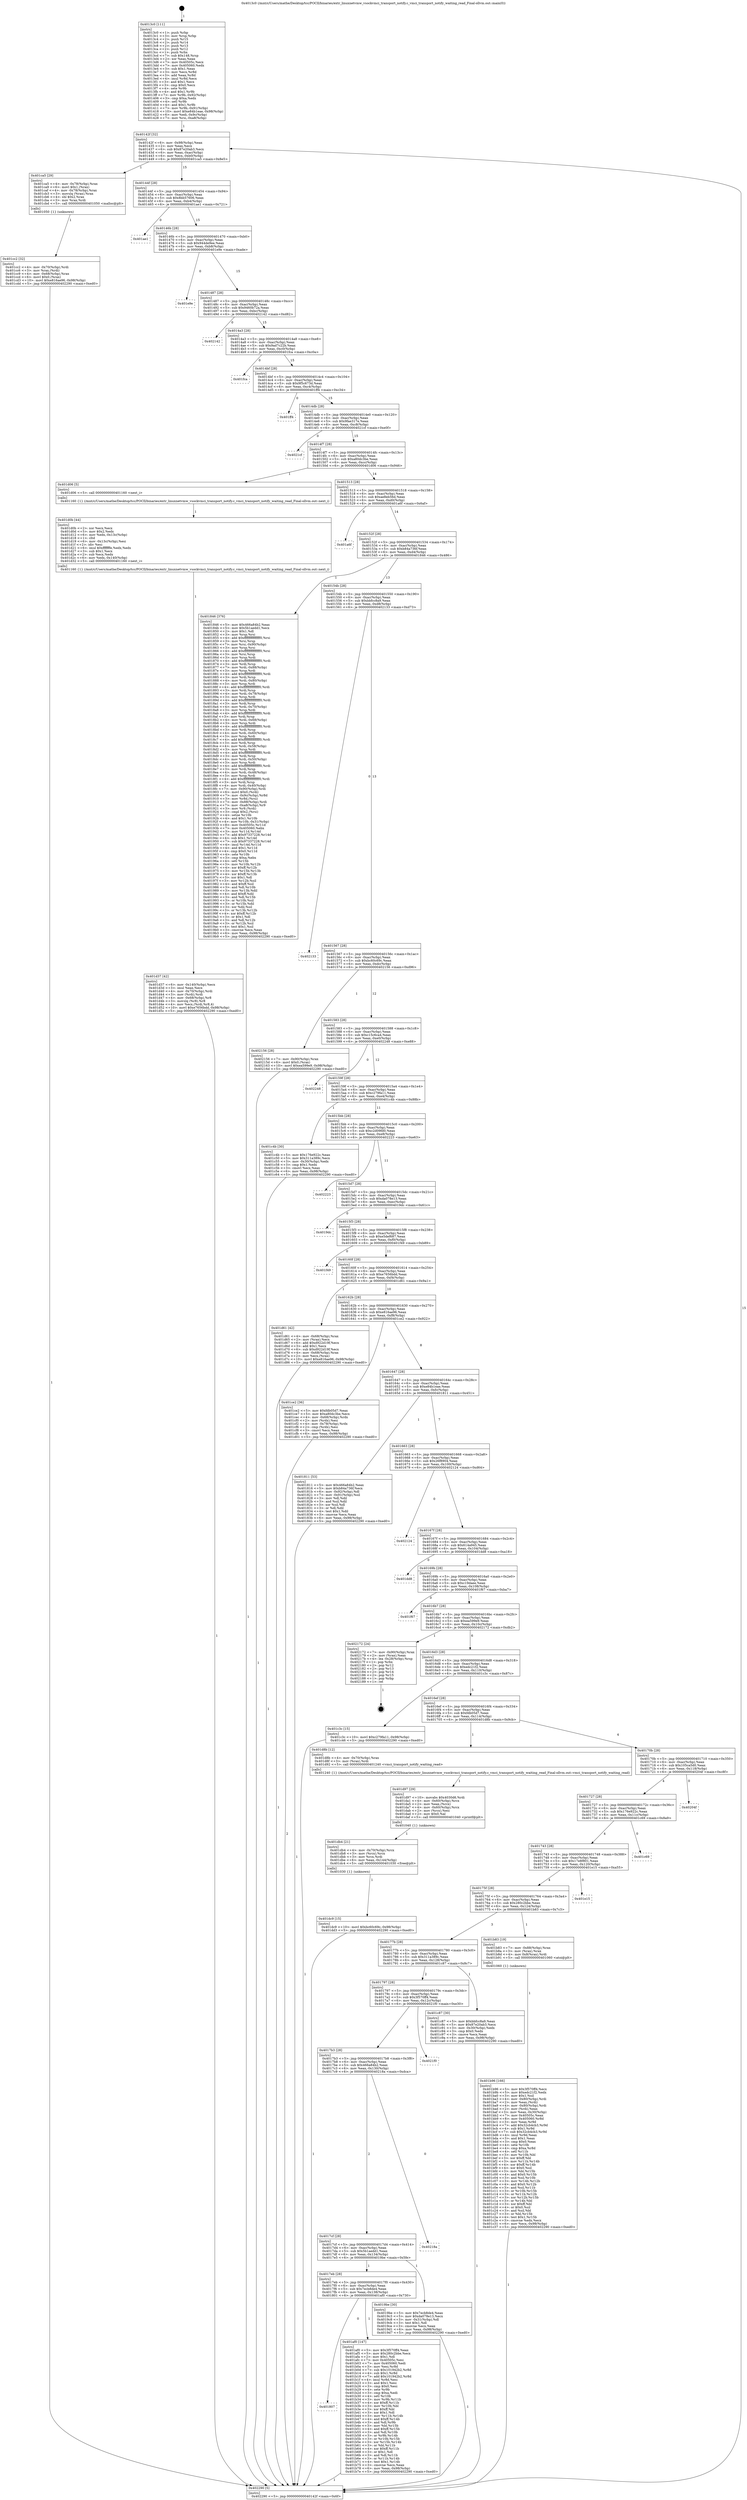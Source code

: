 digraph "0x4013c0" {
  label = "0x4013c0 (/mnt/c/Users/mathe/Desktop/tcc/POCII/binaries/extr_linuxnetvmw_vsockvmci_transport_notify.c_vmci_transport_notify_waiting_read_Final-ollvm.out::main(0))"
  labelloc = "t"
  node[shape=record]

  Entry [label="",width=0.3,height=0.3,shape=circle,fillcolor=black,style=filled]
  "0x40142f" [label="{
     0x40142f [32]\l
     | [instrs]\l
     &nbsp;&nbsp;0x40142f \<+6\>: mov -0x98(%rbp),%eax\l
     &nbsp;&nbsp;0x401435 \<+2\>: mov %eax,%ecx\l
     &nbsp;&nbsp;0x401437 \<+6\>: sub $0x87e20ab3,%ecx\l
     &nbsp;&nbsp;0x40143d \<+6\>: mov %eax,-0xac(%rbp)\l
     &nbsp;&nbsp;0x401443 \<+6\>: mov %ecx,-0xb0(%rbp)\l
     &nbsp;&nbsp;0x401449 \<+6\>: je 0000000000401ca5 \<main+0x8e5\>\l
  }"]
  "0x401ca5" [label="{
     0x401ca5 [29]\l
     | [instrs]\l
     &nbsp;&nbsp;0x401ca5 \<+4\>: mov -0x78(%rbp),%rax\l
     &nbsp;&nbsp;0x401ca9 \<+6\>: movl $0x1,(%rax)\l
     &nbsp;&nbsp;0x401caf \<+4\>: mov -0x78(%rbp),%rax\l
     &nbsp;&nbsp;0x401cb3 \<+3\>: movslq (%rax),%rax\l
     &nbsp;&nbsp;0x401cb6 \<+4\>: shl $0x2,%rax\l
     &nbsp;&nbsp;0x401cba \<+3\>: mov %rax,%rdi\l
     &nbsp;&nbsp;0x401cbd \<+5\>: call 0000000000401050 \<malloc@plt\>\l
     | [calls]\l
     &nbsp;&nbsp;0x401050 \{1\} (unknown)\l
  }"]
  "0x40144f" [label="{
     0x40144f [28]\l
     | [instrs]\l
     &nbsp;&nbsp;0x40144f \<+5\>: jmp 0000000000401454 \<main+0x94\>\l
     &nbsp;&nbsp;0x401454 \<+6\>: mov -0xac(%rbp),%eax\l
     &nbsp;&nbsp;0x40145a \<+5\>: sub $0x8bb57606,%eax\l
     &nbsp;&nbsp;0x40145f \<+6\>: mov %eax,-0xb4(%rbp)\l
     &nbsp;&nbsp;0x401465 \<+6\>: je 0000000000401ae1 \<main+0x721\>\l
  }"]
  Exit [label="",width=0.3,height=0.3,shape=circle,fillcolor=black,style=filled,peripheries=2]
  "0x401ae1" [label="{
     0x401ae1\l
  }", style=dashed]
  "0x40146b" [label="{
     0x40146b [28]\l
     | [instrs]\l
     &nbsp;&nbsp;0x40146b \<+5\>: jmp 0000000000401470 \<main+0xb0\>\l
     &nbsp;&nbsp;0x401470 \<+6\>: mov -0xac(%rbp),%eax\l
     &nbsp;&nbsp;0x401476 \<+5\>: sub $0x944de9ee,%eax\l
     &nbsp;&nbsp;0x40147b \<+6\>: mov %eax,-0xb8(%rbp)\l
     &nbsp;&nbsp;0x401481 \<+6\>: je 0000000000401e9e \<main+0xade\>\l
  }"]
  "0x401dc9" [label="{
     0x401dc9 [15]\l
     | [instrs]\l
     &nbsp;&nbsp;0x401dc9 \<+10\>: movl $0xbc60c69c,-0x98(%rbp)\l
     &nbsp;&nbsp;0x401dd3 \<+5\>: jmp 0000000000402290 \<main+0xed0\>\l
  }"]
  "0x401e9e" [label="{
     0x401e9e\l
  }", style=dashed]
  "0x401487" [label="{
     0x401487 [28]\l
     | [instrs]\l
     &nbsp;&nbsp;0x401487 \<+5\>: jmp 000000000040148c \<main+0xcc\>\l
     &nbsp;&nbsp;0x40148c \<+6\>: mov -0xac(%rbp),%eax\l
     &nbsp;&nbsp;0x401492 \<+5\>: sub $0x9460b72a,%eax\l
     &nbsp;&nbsp;0x401497 \<+6\>: mov %eax,-0xbc(%rbp)\l
     &nbsp;&nbsp;0x40149d \<+6\>: je 0000000000402142 \<main+0xd82\>\l
  }"]
  "0x401db4" [label="{
     0x401db4 [21]\l
     | [instrs]\l
     &nbsp;&nbsp;0x401db4 \<+4\>: mov -0x70(%rbp),%rcx\l
     &nbsp;&nbsp;0x401db8 \<+3\>: mov (%rcx),%rcx\l
     &nbsp;&nbsp;0x401dbb \<+3\>: mov %rcx,%rdi\l
     &nbsp;&nbsp;0x401dbe \<+6\>: mov %eax,-0x144(%rbp)\l
     &nbsp;&nbsp;0x401dc4 \<+5\>: call 0000000000401030 \<free@plt\>\l
     | [calls]\l
     &nbsp;&nbsp;0x401030 \{1\} (unknown)\l
  }"]
  "0x402142" [label="{
     0x402142\l
  }", style=dashed]
  "0x4014a3" [label="{
     0x4014a3 [28]\l
     | [instrs]\l
     &nbsp;&nbsp;0x4014a3 \<+5\>: jmp 00000000004014a8 \<main+0xe8\>\l
     &nbsp;&nbsp;0x4014a8 \<+6\>: mov -0xac(%rbp),%eax\l
     &nbsp;&nbsp;0x4014ae \<+5\>: sub $0x9ad7c22b,%eax\l
     &nbsp;&nbsp;0x4014b3 \<+6\>: mov %eax,-0xc0(%rbp)\l
     &nbsp;&nbsp;0x4014b9 \<+6\>: je 0000000000401fca \<main+0xc0a\>\l
  }"]
  "0x401d97" [label="{
     0x401d97 [29]\l
     | [instrs]\l
     &nbsp;&nbsp;0x401d97 \<+10\>: movabs $0x4030d6,%rdi\l
     &nbsp;&nbsp;0x401da1 \<+4\>: mov -0x60(%rbp),%rcx\l
     &nbsp;&nbsp;0x401da5 \<+2\>: mov %eax,(%rcx)\l
     &nbsp;&nbsp;0x401da7 \<+4\>: mov -0x60(%rbp),%rcx\l
     &nbsp;&nbsp;0x401dab \<+2\>: mov (%rcx),%esi\l
     &nbsp;&nbsp;0x401dad \<+2\>: mov $0x0,%al\l
     &nbsp;&nbsp;0x401daf \<+5\>: call 0000000000401040 \<printf@plt\>\l
     | [calls]\l
     &nbsp;&nbsp;0x401040 \{1\} (unknown)\l
  }"]
  "0x401fca" [label="{
     0x401fca\l
  }", style=dashed]
  "0x4014bf" [label="{
     0x4014bf [28]\l
     | [instrs]\l
     &nbsp;&nbsp;0x4014bf \<+5\>: jmp 00000000004014c4 \<main+0x104\>\l
     &nbsp;&nbsp;0x4014c4 \<+6\>: mov -0xac(%rbp),%eax\l
     &nbsp;&nbsp;0x4014ca \<+5\>: sub $0x9f5c673d,%eax\l
     &nbsp;&nbsp;0x4014cf \<+6\>: mov %eax,-0xc4(%rbp)\l
     &nbsp;&nbsp;0x4014d5 \<+6\>: je 0000000000401ff4 \<main+0xc34\>\l
  }"]
  "0x401d37" [label="{
     0x401d37 [42]\l
     | [instrs]\l
     &nbsp;&nbsp;0x401d37 \<+6\>: mov -0x140(%rbp),%ecx\l
     &nbsp;&nbsp;0x401d3d \<+3\>: imul %eax,%ecx\l
     &nbsp;&nbsp;0x401d40 \<+4\>: mov -0x70(%rbp),%rdi\l
     &nbsp;&nbsp;0x401d44 \<+3\>: mov (%rdi),%rdi\l
     &nbsp;&nbsp;0x401d47 \<+4\>: mov -0x68(%rbp),%r8\l
     &nbsp;&nbsp;0x401d4b \<+3\>: movslq (%r8),%r8\l
     &nbsp;&nbsp;0x401d4e \<+4\>: mov %ecx,(%rdi,%r8,4)\l
     &nbsp;&nbsp;0x401d52 \<+10\>: movl $0xe7656bdd,-0x98(%rbp)\l
     &nbsp;&nbsp;0x401d5c \<+5\>: jmp 0000000000402290 \<main+0xed0\>\l
  }"]
  "0x401ff4" [label="{
     0x401ff4\l
  }", style=dashed]
  "0x4014db" [label="{
     0x4014db [28]\l
     | [instrs]\l
     &nbsp;&nbsp;0x4014db \<+5\>: jmp 00000000004014e0 \<main+0x120\>\l
     &nbsp;&nbsp;0x4014e0 \<+6\>: mov -0xac(%rbp),%eax\l
     &nbsp;&nbsp;0x4014e6 \<+5\>: sub $0x9fae317e,%eax\l
     &nbsp;&nbsp;0x4014eb \<+6\>: mov %eax,-0xc8(%rbp)\l
     &nbsp;&nbsp;0x4014f1 \<+6\>: je 00000000004021cf \<main+0xe0f\>\l
  }"]
  "0x401d0b" [label="{
     0x401d0b [44]\l
     | [instrs]\l
     &nbsp;&nbsp;0x401d0b \<+2\>: xor %ecx,%ecx\l
     &nbsp;&nbsp;0x401d0d \<+5\>: mov $0x2,%edx\l
     &nbsp;&nbsp;0x401d12 \<+6\>: mov %edx,-0x13c(%rbp)\l
     &nbsp;&nbsp;0x401d18 \<+1\>: cltd\l
     &nbsp;&nbsp;0x401d19 \<+6\>: mov -0x13c(%rbp),%esi\l
     &nbsp;&nbsp;0x401d1f \<+2\>: idiv %esi\l
     &nbsp;&nbsp;0x401d21 \<+6\>: imul $0xfffffffe,%edx,%edx\l
     &nbsp;&nbsp;0x401d27 \<+3\>: sub $0x1,%ecx\l
     &nbsp;&nbsp;0x401d2a \<+2\>: sub %ecx,%edx\l
     &nbsp;&nbsp;0x401d2c \<+6\>: mov %edx,-0x140(%rbp)\l
     &nbsp;&nbsp;0x401d32 \<+5\>: call 0000000000401160 \<next_i\>\l
     | [calls]\l
     &nbsp;&nbsp;0x401160 \{1\} (/mnt/c/Users/mathe/Desktop/tcc/POCII/binaries/extr_linuxnetvmw_vsockvmci_transport_notify.c_vmci_transport_notify_waiting_read_Final-ollvm.out::next_i)\l
  }"]
  "0x4021cf" [label="{
     0x4021cf\l
  }", style=dashed]
  "0x4014f7" [label="{
     0x4014f7 [28]\l
     | [instrs]\l
     &nbsp;&nbsp;0x4014f7 \<+5\>: jmp 00000000004014fc \<main+0x13c\>\l
     &nbsp;&nbsp;0x4014fc \<+6\>: mov -0xac(%rbp),%eax\l
     &nbsp;&nbsp;0x401502 \<+5\>: sub $0xa80dc3be,%eax\l
     &nbsp;&nbsp;0x401507 \<+6\>: mov %eax,-0xcc(%rbp)\l
     &nbsp;&nbsp;0x40150d \<+6\>: je 0000000000401d06 \<main+0x946\>\l
  }"]
  "0x401cc2" [label="{
     0x401cc2 [32]\l
     | [instrs]\l
     &nbsp;&nbsp;0x401cc2 \<+4\>: mov -0x70(%rbp),%rdi\l
     &nbsp;&nbsp;0x401cc6 \<+3\>: mov %rax,(%rdi)\l
     &nbsp;&nbsp;0x401cc9 \<+4\>: mov -0x68(%rbp),%rax\l
     &nbsp;&nbsp;0x401ccd \<+6\>: movl $0x0,(%rax)\l
     &nbsp;&nbsp;0x401cd3 \<+10\>: movl $0xe816ae96,-0x98(%rbp)\l
     &nbsp;&nbsp;0x401cdd \<+5\>: jmp 0000000000402290 \<main+0xed0\>\l
  }"]
  "0x401d06" [label="{
     0x401d06 [5]\l
     | [instrs]\l
     &nbsp;&nbsp;0x401d06 \<+5\>: call 0000000000401160 \<next_i\>\l
     | [calls]\l
     &nbsp;&nbsp;0x401160 \{1\} (/mnt/c/Users/mathe/Desktop/tcc/POCII/binaries/extr_linuxnetvmw_vsockvmci_transport_notify.c_vmci_transport_notify_waiting_read_Final-ollvm.out::next_i)\l
  }"]
  "0x401513" [label="{
     0x401513 [28]\l
     | [instrs]\l
     &nbsp;&nbsp;0x401513 \<+5\>: jmp 0000000000401518 \<main+0x158\>\l
     &nbsp;&nbsp;0x401518 \<+6\>: mov -0xac(%rbp),%eax\l
     &nbsp;&nbsp;0x40151e \<+5\>: sub $0xae8eb56d,%eax\l
     &nbsp;&nbsp;0x401523 \<+6\>: mov %eax,-0xd0(%rbp)\l
     &nbsp;&nbsp;0x401529 \<+6\>: je 0000000000401a6f \<main+0x6af\>\l
  }"]
  "0x401b96" [label="{
     0x401b96 [166]\l
     | [instrs]\l
     &nbsp;&nbsp;0x401b96 \<+5\>: mov $0x3f570ff4,%ecx\l
     &nbsp;&nbsp;0x401b9b \<+5\>: mov $0xedc21f2,%edx\l
     &nbsp;&nbsp;0x401ba0 \<+3\>: mov $0x1,%sil\l
     &nbsp;&nbsp;0x401ba3 \<+4\>: mov -0x80(%rbp),%rdi\l
     &nbsp;&nbsp;0x401ba7 \<+2\>: mov %eax,(%rdi)\l
     &nbsp;&nbsp;0x401ba9 \<+4\>: mov -0x80(%rbp),%rdi\l
     &nbsp;&nbsp;0x401bad \<+2\>: mov (%rdi),%eax\l
     &nbsp;&nbsp;0x401baf \<+3\>: mov %eax,-0x30(%rbp)\l
     &nbsp;&nbsp;0x401bb2 \<+7\>: mov 0x40505c,%eax\l
     &nbsp;&nbsp;0x401bb9 \<+8\>: mov 0x405060,%r8d\l
     &nbsp;&nbsp;0x401bc1 \<+3\>: mov %eax,%r9d\l
     &nbsp;&nbsp;0x401bc4 \<+7\>: add $0x32cb4cb3,%r9d\l
     &nbsp;&nbsp;0x401bcb \<+4\>: sub $0x1,%r9d\l
     &nbsp;&nbsp;0x401bcf \<+7\>: sub $0x32cb4cb3,%r9d\l
     &nbsp;&nbsp;0x401bd6 \<+4\>: imul %r9d,%eax\l
     &nbsp;&nbsp;0x401bda \<+3\>: and $0x1,%eax\l
     &nbsp;&nbsp;0x401bdd \<+3\>: cmp $0x0,%eax\l
     &nbsp;&nbsp;0x401be0 \<+4\>: sete %r10b\l
     &nbsp;&nbsp;0x401be4 \<+4\>: cmp $0xa,%r8d\l
     &nbsp;&nbsp;0x401be8 \<+4\>: setl %r11b\l
     &nbsp;&nbsp;0x401bec \<+3\>: mov %r10b,%bl\l
     &nbsp;&nbsp;0x401bef \<+3\>: xor $0xff,%bl\l
     &nbsp;&nbsp;0x401bf2 \<+3\>: mov %r11b,%r14b\l
     &nbsp;&nbsp;0x401bf5 \<+4\>: xor $0xff,%r14b\l
     &nbsp;&nbsp;0x401bf9 \<+4\>: xor $0x0,%sil\l
     &nbsp;&nbsp;0x401bfd \<+3\>: mov %bl,%r15b\l
     &nbsp;&nbsp;0x401c00 \<+4\>: and $0x0,%r15b\l
     &nbsp;&nbsp;0x401c04 \<+3\>: and %sil,%r10b\l
     &nbsp;&nbsp;0x401c07 \<+3\>: mov %r14b,%r12b\l
     &nbsp;&nbsp;0x401c0a \<+4\>: and $0x0,%r12b\l
     &nbsp;&nbsp;0x401c0e \<+3\>: and %sil,%r11b\l
     &nbsp;&nbsp;0x401c11 \<+3\>: or %r10b,%r15b\l
     &nbsp;&nbsp;0x401c14 \<+3\>: or %r11b,%r12b\l
     &nbsp;&nbsp;0x401c17 \<+3\>: xor %r12b,%r15b\l
     &nbsp;&nbsp;0x401c1a \<+3\>: or %r14b,%bl\l
     &nbsp;&nbsp;0x401c1d \<+3\>: xor $0xff,%bl\l
     &nbsp;&nbsp;0x401c20 \<+4\>: or $0x0,%sil\l
     &nbsp;&nbsp;0x401c24 \<+3\>: and %sil,%bl\l
     &nbsp;&nbsp;0x401c27 \<+3\>: or %bl,%r15b\l
     &nbsp;&nbsp;0x401c2a \<+4\>: test $0x1,%r15b\l
     &nbsp;&nbsp;0x401c2e \<+3\>: cmovne %edx,%ecx\l
     &nbsp;&nbsp;0x401c31 \<+6\>: mov %ecx,-0x98(%rbp)\l
     &nbsp;&nbsp;0x401c37 \<+5\>: jmp 0000000000402290 \<main+0xed0\>\l
  }"]
  "0x401a6f" [label="{
     0x401a6f\l
  }", style=dashed]
  "0x40152f" [label="{
     0x40152f [28]\l
     | [instrs]\l
     &nbsp;&nbsp;0x40152f \<+5\>: jmp 0000000000401534 \<main+0x174\>\l
     &nbsp;&nbsp;0x401534 \<+6\>: mov -0xac(%rbp),%eax\l
     &nbsp;&nbsp;0x40153a \<+5\>: sub $0xb84a736f,%eax\l
     &nbsp;&nbsp;0x40153f \<+6\>: mov %eax,-0xd4(%rbp)\l
     &nbsp;&nbsp;0x401545 \<+6\>: je 0000000000401846 \<main+0x486\>\l
  }"]
  "0x401807" [label="{
     0x401807\l
  }", style=dashed]
  "0x401846" [label="{
     0x401846 [376]\l
     | [instrs]\l
     &nbsp;&nbsp;0x401846 \<+5\>: mov $0x466a84b2,%eax\l
     &nbsp;&nbsp;0x40184b \<+5\>: mov $0x5b1aedd1,%ecx\l
     &nbsp;&nbsp;0x401850 \<+2\>: mov $0x1,%dl\l
     &nbsp;&nbsp;0x401852 \<+3\>: mov %rsp,%rsi\l
     &nbsp;&nbsp;0x401855 \<+4\>: add $0xfffffffffffffff0,%rsi\l
     &nbsp;&nbsp;0x401859 \<+3\>: mov %rsi,%rsp\l
     &nbsp;&nbsp;0x40185c \<+7\>: mov %rsi,-0x90(%rbp)\l
     &nbsp;&nbsp;0x401863 \<+3\>: mov %rsp,%rsi\l
     &nbsp;&nbsp;0x401866 \<+4\>: add $0xfffffffffffffff0,%rsi\l
     &nbsp;&nbsp;0x40186a \<+3\>: mov %rsi,%rsp\l
     &nbsp;&nbsp;0x40186d \<+3\>: mov %rsp,%rdi\l
     &nbsp;&nbsp;0x401870 \<+4\>: add $0xfffffffffffffff0,%rdi\l
     &nbsp;&nbsp;0x401874 \<+3\>: mov %rdi,%rsp\l
     &nbsp;&nbsp;0x401877 \<+7\>: mov %rdi,-0x88(%rbp)\l
     &nbsp;&nbsp;0x40187e \<+3\>: mov %rsp,%rdi\l
     &nbsp;&nbsp;0x401881 \<+4\>: add $0xfffffffffffffff0,%rdi\l
     &nbsp;&nbsp;0x401885 \<+3\>: mov %rdi,%rsp\l
     &nbsp;&nbsp;0x401888 \<+4\>: mov %rdi,-0x80(%rbp)\l
     &nbsp;&nbsp;0x40188c \<+3\>: mov %rsp,%rdi\l
     &nbsp;&nbsp;0x40188f \<+4\>: add $0xfffffffffffffff0,%rdi\l
     &nbsp;&nbsp;0x401893 \<+3\>: mov %rdi,%rsp\l
     &nbsp;&nbsp;0x401896 \<+4\>: mov %rdi,-0x78(%rbp)\l
     &nbsp;&nbsp;0x40189a \<+3\>: mov %rsp,%rdi\l
     &nbsp;&nbsp;0x40189d \<+4\>: add $0xfffffffffffffff0,%rdi\l
     &nbsp;&nbsp;0x4018a1 \<+3\>: mov %rdi,%rsp\l
     &nbsp;&nbsp;0x4018a4 \<+4\>: mov %rdi,-0x70(%rbp)\l
     &nbsp;&nbsp;0x4018a8 \<+3\>: mov %rsp,%rdi\l
     &nbsp;&nbsp;0x4018ab \<+4\>: add $0xfffffffffffffff0,%rdi\l
     &nbsp;&nbsp;0x4018af \<+3\>: mov %rdi,%rsp\l
     &nbsp;&nbsp;0x4018b2 \<+4\>: mov %rdi,-0x68(%rbp)\l
     &nbsp;&nbsp;0x4018b6 \<+3\>: mov %rsp,%rdi\l
     &nbsp;&nbsp;0x4018b9 \<+4\>: add $0xfffffffffffffff0,%rdi\l
     &nbsp;&nbsp;0x4018bd \<+3\>: mov %rdi,%rsp\l
     &nbsp;&nbsp;0x4018c0 \<+4\>: mov %rdi,-0x60(%rbp)\l
     &nbsp;&nbsp;0x4018c4 \<+3\>: mov %rsp,%rdi\l
     &nbsp;&nbsp;0x4018c7 \<+4\>: add $0xfffffffffffffff0,%rdi\l
     &nbsp;&nbsp;0x4018cb \<+3\>: mov %rdi,%rsp\l
     &nbsp;&nbsp;0x4018ce \<+4\>: mov %rdi,-0x58(%rbp)\l
     &nbsp;&nbsp;0x4018d2 \<+3\>: mov %rsp,%rdi\l
     &nbsp;&nbsp;0x4018d5 \<+4\>: add $0xfffffffffffffff0,%rdi\l
     &nbsp;&nbsp;0x4018d9 \<+3\>: mov %rdi,%rsp\l
     &nbsp;&nbsp;0x4018dc \<+4\>: mov %rdi,-0x50(%rbp)\l
     &nbsp;&nbsp;0x4018e0 \<+3\>: mov %rsp,%rdi\l
     &nbsp;&nbsp;0x4018e3 \<+4\>: add $0xfffffffffffffff0,%rdi\l
     &nbsp;&nbsp;0x4018e7 \<+3\>: mov %rdi,%rsp\l
     &nbsp;&nbsp;0x4018ea \<+4\>: mov %rdi,-0x48(%rbp)\l
     &nbsp;&nbsp;0x4018ee \<+3\>: mov %rsp,%rdi\l
     &nbsp;&nbsp;0x4018f1 \<+4\>: add $0xfffffffffffffff0,%rdi\l
     &nbsp;&nbsp;0x4018f5 \<+3\>: mov %rdi,%rsp\l
     &nbsp;&nbsp;0x4018f8 \<+4\>: mov %rdi,-0x40(%rbp)\l
     &nbsp;&nbsp;0x4018fc \<+7\>: mov -0x90(%rbp),%rdi\l
     &nbsp;&nbsp;0x401903 \<+6\>: movl $0x0,(%rdi)\l
     &nbsp;&nbsp;0x401909 \<+7\>: mov -0x9c(%rbp),%r8d\l
     &nbsp;&nbsp;0x401910 \<+3\>: mov %r8d,(%rsi)\l
     &nbsp;&nbsp;0x401913 \<+7\>: mov -0x88(%rbp),%rdi\l
     &nbsp;&nbsp;0x40191a \<+7\>: mov -0xa8(%rbp),%r9\l
     &nbsp;&nbsp;0x401921 \<+3\>: mov %r9,(%rdi)\l
     &nbsp;&nbsp;0x401924 \<+3\>: cmpl $0x2,(%rsi)\l
     &nbsp;&nbsp;0x401927 \<+4\>: setne %r10b\l
     &nbsp;&nbsp;0x40192b \<+4\>: and $0x1,%r10b\l
     &nbsp;&nbsp;0x40192f \<+4\>: mov %r10b,-0x31(%rbp)\l
     &nbsp;&nbsp;0x401933 \<+8\>: mov 0x40505c,%r11d\l
     &nbsp;&nbsp;0x40193b \<+7\>: mov 0x405060,%ebx\l
     &nbsp;&nbsp;0x401942 \<+3\>: mov %r11d,%r14d\l
     &nbsp;&nbsp;0x401945 \<+7\>: add $0x97337228,%r14d\l
     &nbsp;&nbsp;0x40194c \<+4\>: sub $0x1,%r14d\l
     &nbsp;&nbsp;0x401950 \<+7\>: sub $0x97337228,%r14d\l
     &nbsp;&nbsp;0x401957 \<+4\>: imul %r14d,%r11d\l
     &nbsp;&nbsp;0x40195b \<+4\>: and $0x1,%r11d\l
     &nbsp;&nbsp;0x40195f \<+4\>: cmp $0x0,%r11d\l
     &nbsp;&nbsp;0x401963 \<+4\>: sete %r10b\l
     &nbsp;&nbsp;0x401967 \<+3\>: cmp $0xa,%ebx\l
     &nbsp;&nbsp;0x40196a \<+4\>: setl %r15b\l
     &nbsp;&nbsp;0x40196e \<+3\>: mov %r10b,%r12b\l
     &nbsp;&nbsp;0x401971 \<+4\>: xor $0xff,%r12b\l
     &nbsp;&nbsp;0x401975 \<+3\>: mov %r15b,%r13b\l
     &nbsp;&nbsp;0x401978 \<+4\>: xor $0xff,%r13b\l
     &nbsp;&nbsp;0x40197c \<+3\>: xor $0x1,%dl\l
     &nbsp;&nbsp;0x40197f \<+3\>: mov %r12b,%sil\l
     &nbsp;&nbsp;0x401982 \<+4\>: and $0xff,%sil\l
     &nbsp;&nbsp;0x401986 \<+3\>: and %dl,%r10b\l
     &nbsp;&nbsp;0x401989 \<+3\>: mov %r13b,%dil\l
     &nbsp;&nbsp;0x40198c \<+4\>: and $0xff,%dil\l
     &nbsp;&nbsp;0x401990 \<+3\>: and %dl,%r15b\l
     &nbsp;&nbsp;0x401993 \<+3\>: or %r10b,%sil\l
     &nbsp;&nbsp;0x401996 \<+3\>: or %r15b,%dil\l
     &nbsp;&nbsp;0x401999 \<+3\>: xor %dil,%sil\l
     &nbsp;&nbsp;0x40199c \<+3\>: or %r13b,%r12b\l
     &nbsp;&nbsp;0x40199f \<+4\>: xor $0xff,%r12b\l
     &nbsp;&nbsp;0x4019a3 \<+3\>: or $0x1,%dl\l
     &nbsp;&nbsp;0x4019a6 \<+3\>: and %dl,%r12b\l
     &nbsp;&nbsp;0x4019a9 \<+3\>: or %r12b,%sil\l
     &nbsp;&nbsp;0x4019ac \<+4\>: test $0x1,%sil\l
     &nbsp;&nbsp;0x4019b0 \<+3\>: cmovne %ecx,%eax\l
     &nbsp;&nbsp;0x4019b3 \<+6\>: mov %eax,-0x98(%rbp)\l
     &nbsp;&nbsp;0x4019b9 \<+5\>: jmp 0000000000402290 \<main+0xed0\>\l
  }"]
  "0x40154b" [label="{
     0x40154b [28]\l
     | [instrs]\l
     &nbsp;&nbsp;0x40154b \<+5\>: jmp 0000000000401550 \<main+0x190\>\l
     &nbsp;&nbsp;0x401550 \<+6\>: mov -0xac(%rbp),%eax\l
     &nbsp;&nbsp;0x401556 \<+5\>: sub $0xbbfcc8a9,%eax\l
     &nbsp;&nbsp;0x40155b \<+6\>: mov %eax,-0xd8(%rbp)\l
     &nbsp;&nbsp;0x401561 \<+6\>: je 0000000000402133 \<main+0xd73\>\l
  }"]
  "0x401af0" [label="{
     0x401af0 [147]\l
     | [instrs]\l
     &nbsp;&nbsp;0x401af0 \<+5\>: mov $0x3f570ff4,%eax\l
     &nbsp;&nbsp;0x401af5 \<+5\>: mov $0x280c2bbe,%ecx\l
     &nbsp;&nbsp;0x401afa \<+2\>: mov $0x1,%dl\l
     &nbsp;&nbsp;0x401afc \<+7\>: mov 0x40505c,%esi\l
     &nbsp;&nbsp;0x401b03 \<+7\>: mov 0x405060,%edi\l
     &nbsp;&nbsp;0x401b0a \<+3\>: mov %esi,%r8d\l
     &nbsp;&nbsp;0x401b0d \<+7\>: sub $0x101942b2,%r8d\l
     &nbsp;&nbsp;0x401b14 \<+4\>: sub $0x1,%r8d\l
     &nbsp;&nbsp;0x401b18 \<+7\>: add $0x101942b2,%r8d\l
     &nbsp;&nbsp;0x401b1f \<+4\>: imul %r8d,%esi\l
     &nbsp;&nbsp;0x401b23 \<+3\>: and $0x1,%esi\l
     &nbsp;&nbsp;0x401b26 \<+3\>: cmp $0x0,%esi\l
     &nbsp;&nbsp;0x401b29 \<+4\>: sete %r9b\l
     &nbsp;&nbsp;0x401b2d \<+3\>: cmp $0xa,%edi\l
     &nbsp;&nbsp;0x401b30 \<+4\>: setl %r10b\l
     &nbsp;&nbsp;0x401b34 \<+3\>: mov %r9b,%r11b\l
     &nbsp;&nbsp;0x401b37 \<+4\>: xor $0xff,%r11b\l
     &nbsp;&nbsp;0x401b3b \<+3\>: mov %r10b,%bl\l
     &nbsp;&nbsp;0x401b3e \<+3\>: xor $0xff,%bl\l
     &nbsp;&nbsp;0x401b41 \<+3\>: xor $0x1,%dl\l
     &nbsp;&nbsp;0x401b44 \<+3\>: mov %r11b,%r14b\l
     &nbsp;&nbsp;0x401b47 \<+4\>: and $0xff,%r14b\l
     &nbsp;&nbsp;0x401b4b \<+3\>: and %dl,%r9b\l
     &nbsp;&nbsp;0x401b4e \<+3\>: mov %bl,%r15b\l
     &nbsp;&nbsp;0x401b51 \<+4\>: and $0xff,%r15b\l
     &nbsp;&nbsp;0x401b55 \<+3\>: and %dl,%r10b\l
     &nbsp;&nbsp;0x401b58 \<+3\>: or %r9b,%r14b\l
     &nbsp;&nbsp;0x401b5b \<+3\>: or %r10b,%r15b\l
     &nbsp;&nbsp;0x401b5e \<+3\>: xor %r15b,%r14b\l
     &nbsp;&nbsp;0x401b61 \<+3\>: or %bl,%r11b\l
     &nbsp;&nbsp;0x401b64 \<+4\>: xor $0xff,%r11b\l
     &nbsp;&nbsp;0x401b68 \<+3\>: or $0x1,%dl\l
     &nbsp;&nbsp;0x401b6b \<+3\>: and %dl,%r11b\l
     &nbsp;&nbsp;0x401b6e \<+3\>: or %r11b,%r14b\l
     &nbsp;&nbsp;0x401b71 \<+4\>: test $0x1,%r14b\l
     &nbsp;&nbsp;0x401b75 \<+3\>: cmovne %ecx,%eax\l
     &nbsp;&nbsp;0x401b78 \<+6\>: mov %eax,-0x98(%rbp)\l
     &nbsp;&nbsp;0x401b7e \<+5\>: jmp 0000000000402290 \<main+0xed0\>\l
  }"]
  "0x402133" [label="{
     0x402133\l
  }", style=dashed]
  "0x401567" [label="{
     0x401567 [28]\l
     | [instrs]\l
     &nbsp;&nbsp;0x401567 \<+5\>: jmp 000000000040156c \<main+0x1ac\>\l
     &nbsp;&nbsp;0x40156c \<+6\>: mov -0xac(%rbp),%eax\l
     &nbsp;&nbsp;0x401572 \<+5\>: sub $0xbc60c69c,%eax\l
     &nbsp;&nbsp;0x401577 \<+6\>: mov %eax,-0xdc(%rbp)\l
     &nbsp;&nbsp;0x40157d \<+6\>: je 0000000000402156 \<main+0xd96\>\l
  }"]
  "0x4017eb" [label="{
     0x4017eb [28]\l
     | [instrs]\l
     &nbsp;&nbsp;0x4017eb \<+5\>: jmp 00000000004017f0 \<main+0x430\>\l
     &nbsp;&nbsp;0x4017f0 \<+6\>: mov -0xac(%rbp),%eax\l
     &nbsp;&nbsp;0x4017f6 \<+5\>: sub $0x7ecb8de4,%eax\l
     &nbsp;&nbsp;0x4017fb \<+6\>: mov %eax,-0x138(%rbp)\l
     &nbsp;&nbsp;0x401801 \<+6\>: je 0000000000401af0 \<main+0x730\>\l
  }"]
  "0x402156" [label="{
     0x402156 [28]\l
     | [instrs]\l
     &nbsp;&nbsp;0x402156 \<+7\>: mov -0x90(%rbp),%rax\l
     &nbsp;&nbsp;0x40215d \<+6\>: movl $0x0,(%rax)\l
     &nbsp;&nbsp;0x402163 \<+10\>: movl $0xea599e9,-0x98(%rbp)\l
     &nbsp;&nbsp;0x40216d \<+5\>: jmp 0000000000402290 \<main+0xed0\>\l
  }"]
  "0x401583" [label="{
     0x401583 [28]\l
     | [instrs]\l
     &nbsp;&nbsp;0x401583 \<+5\>: jmp 0000000000401588 \<main+0x1c8\>\l
     &nbsp;&nbsp;0x401588 \<+6\>: mov -0xac(%rbp),%eax\l
     &nbsp;&nbsp;0x40158e \<+5\>: sub $0xc15c6ca4,%eax\l
     &nbsp;&nbsp;0x401593 \<+6\>: mov %eax,-0xe0(%rbp)\l
     &nbsp;&nbsp;0x401599 \<+6\>: je 0000000000402248 \<main+0xe88\>\l
  }"]
  "0x4019be" [label="{
     0x4019be [30]\l
     | [instrs]\l
     &nbsp;&nbsp;0x4019be \<+5\>: mov $0x7ecb8de4,%eax\l
     &nbsp;&nbsp;0x4019c3 \<+5\>: mov $0xda078e13,%ecx\l
     &nbsp;&nbsp;0x4019c8 \<+3\>: mov -0x31(%rbp),%dl\l
     &nbsp;&nbsp;0x4019cb \<+3\>: test $0x1,%dl\l
     &nbsp;&nbsp;0x4019ce \<+3\>: cmovne %ecx,%eax\l
     &nbsp;&nbsp;0x4019d1 \<+6\>: mov %eax,-0x98(%rbp)\l
     &nbsp;&nbsp;0x4019d7 \<+5\>: jmp 0000000000402290 \<main+0xed0\>\l
  }"]
  "0x402248" [label="{
     0x402248\l
  }", style=dashed]
  "0x40159f" [label="{
     0x40159f [28]\l
     | [instrs]\l
     &nbsp;&nbsp;0x40159f \<+5\>: jmp 00000000004015a4 \<main+0x1e4\>\l
     &nbsp;&nbsp;0x4015a4 \<+6\>: mov -0xac(%rbp),%eax\l
     &nbsp;&nbsp;0x4015aa \<+5\>: sub $0xc279fa11,%eax\l
     &nbsp;&nbsp;0x4015af \<+6\>: mov %eax,-0xe4(%rbp)\l
     &nbsp;&nbsp;0x4015b5 \<+6\>: je 0000000000401c4b \<main+0x88b\>\l
  }"]
  "0x4017cf" [label="{
     0x4017cf [28]\l
     | [instrs]\l
     &nbsp;&nbsp;0x4017cf \<+5\>: jmp 00000000004017d4 \<main+0x414\>\l
     &nbsp;&nbsp;0x4017d4 \<+6\>: mov -0xac(%rbp),%eax\l
     &nbsp;&nbsp;0x4017da \<+5\>: sub $0x5b1aedd1,%eax\l
     &nbsp;&nbsp;0x4017df \<+6\>: mov %eax,-0x134(%rbp)\l
     &nbsp;&nbsp;0x4017e5 \<+6\>: je 00000000004019be \<main+0x5fe\>\l
  }"]
  "0x401c4b" [label="{
     0x401c4b [30]\l
     | [instrs]\l
     &nbsp;&nbsp;0x401c4b \<+5\>: mov $0x176e922c,%eax\l
     &nbsp;&nbsp;0x401c50 \<+5\>: mov $0x311a389c,%ecx\l
     &nbsp;&nbsp;0x401c55 \<+3\>: mov -0x30(%rbp),%edx\l
     &nbsp;&nbsp;0x401c58 \<+3\>: cmp $0x1,%edx\l
     &nbsp;&nbsp;0x401c5b \<+3\>: cmovl %ecx,%eax\l
     &nbsp;&nbsp;0x401c5e \<+6\>: mov %eax,-0x98(%rbp)\l
     &nbsp;&nbsp;0x401c64 \<+5\>: jmp 0000000000402290 \<main+0xed0\>\l
  }"]
  "0x4015bb" [label="{
     0x4015bb [28]\l
     | [instrs]\l
     &nbsp;&nbsp;0x4015bb \<+5\>: jmp 00000000004015c0 \<main+0x200\>\l
     &nbsp;&nbsp;0x4015c0 \<+6\>: mov -0xac(%rbp),%eax\l
     &nbsp;&nbsp;0x4015c6 \<+5\>: sub $0xc2d09fd0,%eax\l
     &nbsp;&nbsp;0x4015cb \<+6\>: mov %eax,-0xe8(%rbp)\l
     &nbsp;&nbsp;0x4015d1 \<+6\>: je 0000000000402223 \<main+0xe63\>\l
  }"]
  "0x40218a" [label="{
     0x40218a\l
  }", style=dashed]
  "0x402223" [label="{
     0x402223\l
  }", style=dashed]
  "0x4015d7" [label="{
     0x4015d7 [28]\l
     | [instrs]\l
     &nbsp;&nbsp;0x4015d7 \<+5\>: jmp 00000000004015dc \<main+0x21c\>\l
     &nbsp;&nbsp;0x4015dc \<+6\>: mov -0xac(%rbp),%eax\l
     &nbsp;&nbsp;0x4015e2 \<+5\>: sub $0xda078e13,%eax\l
     &nbsp;&nbsp;0x4015e7 \<+6\>: mov %eax,-0xec(%rbp)\l
     &nbsp;&nbsp;0x4015ed \<+6\>: je 00000000004019dc \<main+0x61c\>\l
  }"]
  "0x4017b3" [label="{
     0x4017b3 [28]\l
     | [instrs]\l
     &nbsp;&nbsp;0x4017b3 \<+5\>: jmp 00000000004017b8 \<main+0x3f8\>\l
     &nbsp;&nbsp;0x4017b8 \<+6\>: mov -0xac(%rbp),%eax\l
     &nbsp;&nbsp;0x4017be \<+5\>: sub $0x466a84b2,%eax\l
     &nbsp;&nbsp;0x4017c3 \<+6\>: mov %eax,-0x130(%rbp)\l
     &nbsp;&nbsp;0x4017c9 \<+6\>: je 000000000040218a \<main+0xdca\>\l
  }"]
  "0x4019dc" [label="{
     0x4019dc\l
  }", style=dashed]
  "0x4015f3" [label="{
     0x4015f3 [28]\l
     | [instrs]\l
     &nbsp;&nbsp;0x4015f3 \<+5\>: jmp 00000000004015f8 \<main+0x238\>\l
     &nbsp;&nbsp;0x4015f8 \<+6\>: mov -0xac(%rbp),%eax\l
     &nbsp;&nbsp;0x4015fe \<+5\>: sub $0xe5def687,%eax\l
     &nbsp;&nbsp;0x401603 \<+6\>: mov %eax,-0xf0(%rbp)\l
     &nbsp;&nbsp;0x401609 \<+6\>: je 0000000000401f49 \<main+0xb89\>\l
  }"]
  "0x4021f0" [label="{
     0x4021f0\l
  }", style=dashed]
  "0x401f49" [label="{
     0x401f49\l
  }", style=dashed]
  "0x40160f" [label="{
     0x40160f [28]\l
     | [instrs]\l
     &nbsp;&nbsp;0x40160f \<+5\>: jmp 0000000000401614 \<main+0x254\>\l
     &nbsp;&nbsp;0x401614 \<+6\>: mov -0xac(%rbp),%eax\l
     &nbsp;&nbsp;0x40161a \<+5\>: sub $0xe7656bdd,%eax\l
     &nbsp;&nbsp;0x40161f \<+6\>: mov %eax,-0xf4(%rbp)\l
     &nbsp;&nbsp;0x401625 \<+6\>: je 0000000000401d61 \<main+0x9a1\>\l
  }"]
  "0x401797" [label="{
     0x401797 [28]\l
     | [instrs]\l
     &nbsp;&nbsp;0x401797 \<+5\>: jmp 000000000040179c \<main+0x3dc\>\l
     &nbsp;&nbsp;0x40179c \<+6\>: mov -0xac(%rbp),%eax\l
     &nbsp;&nbsp;0x4017a2 \<+5\>: sub $0x3f570ff4,%eax\l
     &nbsp;&nbsp;0x4017a7 \<+6\>: mov %eax,-0x12c(%rbp)\l
     &nbsp;&nbsp;0x4017ad \<+6\>: je 00000000004021f0 \<main+0xe30\>\l
  }"]
  "0x401d61" [label="{
     0x401d61 [42]\l
     | [instrs]\l
     &nbsp;&nbsp;0x401d61 \<+4\>: mov -0x68(%rbp),%rax\l
     &nbsp;&nbsp;0x401d65 \<+2\>: mov (%rax),%ecx\l
     &nbsp;&nbsp;0x401d67 \<+6\>: add $0xd922d19f,%ecx\l
     &nbsp;&nbsp;0x401d6d \<+3\>: add $0x1,%ecx\l
     &nbsp;&nbsp;0x401d70 \<+6\>: sub $0xd922d19f,%ecx\l
     &nbsp;&nbsp;0x401d76 \<+4\>: mov -0x68(%rbp),%rax\l
     &nbsp;&nbsp;0x401d7a \<+2\>: mov %ecx,(%rax)\l
     &nbsp;&nbsp;0x401d7c \<+10\>: movl $0xe816ae96,-0x98(%rbp)\l
     &nbsp;&nbsp;0x401d86 \<+5\>: jmp 0000000000402290 \<main+0xed0\>\l
  }"]
  "0x40162b" [label="{
     0x40162b [28]\l
     | [instrs]\l
     &nbsp;&nbsp;0x40162b \<+5\>: jmp 0000000000401630 \<main+0x270\>\l
     &nbsp;&nbsp;0x401630 \<+6\>: mov -0xac(%rbp),%eax\l
     &nbsp;&nbsp;0x401636 \<+5\>: sub $0xe816ae96,%eax\l
     &nbsp;&nbsp;0x40163b \<+6\>: mov %eax,-0xf8(%rbp)\l
     &nbsp;&nbsp;0x401641 \<+6\>: je 0000000000401ce2 \<main+0x922\>\l
  }"]
  "0x401c87" [label="{
     0x401c87 [30]\l
     | [instrs]\l
     &nbsp;&nbsp;0x401c87 \<+5\>: mov $0xbbfcc8a9,%eax\l
     &nbsp;&nbsp;0x401c8c \<+5\>: mov $0x87e20ab3,%ecx\l
     &nbsp;&nbsp;0x401c91 \<+3\>: mov -0x30(%rbp),%edx\l
     &nbsp;&nbsp;0x401c94 \<+3\>: cmp $0x0,%edx\l
     &nbsp;&nbsp;0x401c97 \<+3\>: cmove %ecx,%eax\l
     &nbsp;&nbsp;0x401c9a \<+6\>: mov %eax,-0x98(%rbp)\l
     &nbsp;&nbsp;0x401ca0 \<+5\>: jmp 0000000000402290 \<main+0xed0\>\l
  }"]
  "0x401ce2" [label="{
     0x401ce2 [36]\l
     | [instrs]\l
     &nbsp;&nbsp;0x401ce2 \<+5\>: mov $0xfdb05d7,%eax\l
     &nbsp;&nbsp;0x401ce7 \<+5\>: mov $0xa80dc3be,%ecx\l
     &nbsp;&nbsp;0x401cec \<+4\>: mov -0x68(%rbp),%rdx\l
     &nbsp;&nbsp;0x401cf0 \<+2\>: mov (%rdx),%esi\l
     &nbsp;&nbsp;0x401cf2 \<+4\>: mov -0x78(%rbp),%rdx\l
     &nbsp;&nbsp;0x401cf6 \<+2\>: cmp (%rdx),%esi\l
     &nbsp;&nbsp;0x401cf8 \<+3\>: cmovl %ecx,%eax\l
     &nbsp;&nbsp;0x401cfb \<+6\>: mov %eax,-0x98(%rbp)\l
     &nbsp;&nbsp;0x401d01 \<+5\>: jmp 0000000000402290 \<main+0xed0\>\l
  }"]
  "0x401647" [label="{
     0x401647 [28]\l
     | [instrs]\l
     &nbsp;&nbsp;0x401647 \<+5\>: jmp 000000000040164c \<main+0x28c\>\l
     &nbsp;&nbsp;0x40164c \<+6\>: mov -0xac(%rbp),%eax\l
     &nbsp;&nbsp;0x401652 \<+5\>: sub $0xe84b1eae,%eax\l
     &nbsp;&nbsp;0x401657 \<+6\>: mov %eax,-0xfc(%rbp)\l
     &nbsp;&nbsp;0x40165d \<+6\>: je 0000000000401811 \<main+0x451\>\l
  }"]
  "0x40177b" [label="{
     0x40177b [28]\l
     | [instrs]\l
     &nbsp;&nbsp;0x40177b \<+5\>: jmp 0000000000401780 \<main+0x3c0\>\l
     &nbsp;&nbsp;0x401780 \<+6\>: mov -0xac(%rbp),%eax\l
     &nbsp;&nbsp;0x401786 \<+5\>: sub $0x311a389c,%eax\l
     &nbsp;&nbsp;0x40178b \<+6\>: mov %eax,-0x128(%rbp)\l
     &nbsp;&nbsp;0x401791 \<+6\>: je 0000000000401c87 \<main+0x8c7\>\l
  }"]
  "0x401811" [label="{
     0x401811 [53]\l
     | [instrs]\l
     &nbsp;&nbsp;0x401811 \<+5\>: mov $0x466a84b2,%eax\l
     &nbsp;&nbsp;0x401816 \<+5\>: mov $0xb84a736f,%ecx\l
     &nbsp;&nbsp;0x40181b \<+6\>: mov -0x92(%rbp),%dl\l
     &nbsp;&nbsp;0x401821 \<+7\>: mov -0x91(%rbp),%sil\l
     &nbsp;&nbsp;0x401828 \<+3\>: mov %dl,%dil\l
     &nbsp;&nbsp;0x40182b \<+3\>: and %sil,%dil\l
     &nbsp;&nbsp;0x40182e \<+3\>: xor %sil,%dl\l
     &nbsp;&nbsp;0x401831 \<+3\>: or %dl,%dil\l
     &nbsp;&nbsp;0x401834 \<+4\>: test $0x1,%dil\l
     &nbsp;&nbsp;0x401838 \<+3\>: cmovne %ecx,%eax\l
     &nbsp;&nbsp;0x40183b \<+6\>: mov %eax,-0x98(%rbp)\l
     &nbsp;&nbsp;0x401841 \<+5\>: jmp 0000000000402290 \<main+0xed0\>\l
  }"]
  "0x401663" [label="{
     0x401663 [28]\l
     | [instrs]\l
     &nbsp;&nbsp;0x401663 \<+5\>: jmp 0000000000401668 \<main+0x2a8\>\l
     &nbsp;&nbsp;0x401668 \<+6\>: mov -0xac(%rbp),%eax\l
     &nbsp;&nbsp;0x40166e \<+5\>: sub $0x26f8904,%eax\l
     &nbsp;&nbsp;0x401673 \<+6\>: mov %eax,-0x100(%rbp)\l
     &nbsp;&nbsp;0x401679 \<+6\>: je 0000000000402124 \<main+0xd64\>\l
  }"]
  "0x402290" [label="{
     0x402290 [5]\l
     | [instrs]\l
     &nbsp;&nbsp;0x402290 \<+5\>: jmp 000000000040142f \<main+0x6f\>\l
  }"]
  "0x4013c0" [label="{
     0x4013c0 [111]\l
     | [instrs]\l
     &nbsp;&nbsp;0x4013c0 \<+1\>: push %rbp\l
     &nbsp;&nbsp;0x4013c1 \<+3\>: mov %rsp,%rbp\l
     &nbsp;&nbsp;0x4013c4 \<+2\>: push %r15\l
     &nbsp;&nbsp;0x4013c6 \<+2\>: push %r14\l
     &nbsp;&nbsp;0x4013c8 \<+2\>: push %r13\l
     &nbsp;&nbsp;0x4013ca \<+2\>: push %r12\l
     &nbsp;&nbsp;0x4013cc \<+1\>: push %rbx\l
     &nbsp;&nbsp;0x4013cd \<+7\>: sub $0x148,%rsp\l
     &nbsp;&nbsp;0x4013d4 \<+2\>: xor %eax,%eax\l
     &nbsp;&nbsp;0x4013d6 \<+7\>: mov 0x40505c,%ecx\l
     &nbsp;&nbsp;0x4013dd \<+7\>: mov 0x405060,%edx\l
     &nbsp;&nbsp;0x4013e4 \<+3\>: sub $0x1,%eax\l
     &nbsp;&nbsp;0x4013e7 \<+3\>: mov %ecx,%r8d\l
     &nbsp;&nbsp;0x4013ea \<+3\>: add %eax,%r8d\l
     &nbsp;&nbsp;0x4013ed \<+4\>: imul %r8d,%ecx\l
     &nbsp;&nbsp;0x4013f1 \<+3\>: and $0x1,%ecx\l
     &nbsp;&nbsp;0x4013f4 \<+3\>: cmp $0x0,%ecx\l
     &nbsp;&nbsp;0x4013f7 \<+4\>: sete %r9b\l
     &nbsp;&nbsp;0x4013fb \<+4\>: and $0x1,%r9b\l
     &nbsp;&nbsp;0x4013ff \<+7\>: mov %r9b,-0x92(%rbp)\l
     &nbsp;&nbsp;0x401406 \<+3\>: cmp $0xa,%edx\l
     &nbsp;&nbsp;0x401409 \<+4\>: setl %r9b\l
     &nbsp;&nbsp;0x40140d \<+4\>: and $0x1,%r9b\l
     &nbsp;&nbsp;0x401411 \<+7\>: mov %r9b,-0x91(%rbp)\l
     &nbsp;&nbsp;0x401418 \<+10\>: movl $0xe84b1eae,-0x98(%rbp)\l
     &nbsp;&nbsp;0x401422 \<+6\>: mov %edi,-0x9c(%rbp)\l
     &nbsp;&nbsp;0x401428 \<+7\>: mov %rsi,-0xa8(%rbp)\l
  }"]
  "0x401b83" [label="{
     0x401b83 [19]\l
     | [instrs]\l
     &nbsp;&nbsp;0x401b83 \<+7\>: mov -0x88(%rbp),%rax\l
     &nbsp;&nbsp;0x401b8a \<+3\>: mov (%rax),%rax\l
     &nbsp;&nbsp;0x401b8d \<+4\>: mov 0x8(%rax),%rdi\l
     &nbsp;&nbsp;0x401b91 \<+5\>: call 0000000000401060 \<atoi@plt\>\l
     | [calls]\l
     &nbsp;&nbsp;0x401060 \{1\} (unknown)\l
  }"]
  "0x40175f" [label="{
     0x40175f [28]\l
     | [instrs]\l
     &nbsp;&nbsp;0x40175f \<+5\>: jmp 0000000000401764 \<main+0x3a4\>\l
     &nbsp;&nbsp;0x401764 \<+6\>: mov -0xac(%rbp),%eax\l
     &nbsp;&nbsp;0x40176a \<+5\>: sub $0x280c2bbe,%eax\l
     &nbsp;&nbsp;0x40176f \<+6\>: mov %eax,-0x124(%rbp)\l
     &nbsp;&nbsp;0x401775 \<+6\>: je 0000000000401b83 \<main+0x7c3\>\l
  }"]
  "0x402124" [label="{
     0x402124\l
  }", style=dashed]
  "0x40167f" [label="{
     0x40167f [28]\l
     | [instrs]\l
     &nbsp;&nbsp;0x40167f \<+5\>: jmp 0000000000401684 \<main+0x2c4\>\l
     &nbsp;&nbsp;0x401684 \<+6\>: mov -0xac(%rbp),%eax\l
     &nbsp;&nbsp;0x40168a \<+5\>: sub $0x614a945,%eax\l
     &nbsp;&nbsp;0x40168f \<+6\>: mov %eax,-0x104(%rbp)\l
     &nbsp;&nbsp;0x401695 \<+6\>: je 0000000000401dd8 \<main+0xa18\>\l
  }"]
  "0x401e15" [label="{
     0x401e15\l
  }", style=dashed]
  "0x401dd8" [label="{
     0x401dd8\l
  }", style=dashed]
  "0x40169b" [label="{
     0x40169b [28]\l
     | [instrs]\l
     &nbsp;&nbsp;0x40169b \<+5\>: jmp 00000000004016a0 \<main+0x2e0\>\l
     &nbsp;&nbsp;0x4016a0 \<+6\>: mov -0xac(%rbp),%eax\l
     &nbsp;&nbsp;0x4016a6 \<+5\>: sub $0xc19daee,%eax\l
     &nbsp;&nbsp;0x4016ab \<+6\>: mov %eax,-0x108(%rbp)\l
     &nbsp;&nbsp;0x4016b1 \<+6\>: je 0000000000401f67 \<main+0xba7\>\l
  }"]
  "0x401743" [label="{
     0x401743 [28]\l
     | [instrs]\l
     &nbsp;&nbsp;0x401743 \<+5\>: jmp 0000000000401748 \<main+0x388\>\l
     &nbsp;&nbsp;0x401748 \<+6\>: mov -0xac(%rbp),%eax\l
     &nbsp;&nbsp;0x40174e \<+5\>: sub $0x17e8f801,%eax\l
     &nbsp;&nbsp;0x401753 \<+6\>: mov %eax,-0x120(%rbp)\l
     &nbsp;&nbsp;0x401759 \<+6\>: je 0000000000401e15 \<main+0xa55\>\l
  }"]
  "0x401f67" [label="{
     0x401f67\l
  }", style=dashed]
  "0x4016b7" [label="{
     0x4016b7 [28]\l
     | [instrs]\l
     &nbsp;&nbsp;0x4016b7 \<+5\>: jmp 00000000004016bc \<main+0x2fc\>\l
     &nbsp;&nbsp;0x4016bc \<+6\>: mov -0xac(%rbp),%eax\l
     &nbsp;&nbsp;0x4016c2 \<+5\>: sub $0xea599e9,%eax\l
     &nbsp;&nbsp;0x4016c7 \<+6\>: mov %eax,-0x10c(%rbp)\l
     &nbsp;&nbsp;0x4016cd \<+6\>: je 0000000000402172 \<main+0xdb2\>\l
  }"]
  "0x401c69" [label="{
     0x401c69\l
  }", style=dashed]
  "0x402172" [label="{
     0x402172 [24]\l
     | [instrs]\l
     &nbsp;&nbsp;0x402172 \<+7\>: mov -0x90(%rbp),%rax\l
     &nbsp;&nbsp;0x402179 \<+2\>: mov (%rax),%eax\l
     &nbsp;&nbsp;0x40217b \<+4\>: lea -0x28(%rbp),%rsp\l
     &nbsp;&nbsp;0x40217f \<+1\>: pop %rbx\l
     &nbsp;&nbsp;0x402180 \<+2\>: pop %r12\l
     &nbsp;&nbsp;0x402182 \<+2\>: pop %r13\l
     &nbsp;&nbsp;0x402184 \<+2\>: pop %r14\l
     &nbsp;&nbsp;0x402186 \<+2\>: pop %r15\l
     &nbsp;&nbsp;0x402188 \<+1\>: pop %rbp\l
     &nbsp;&nbsp;0x402189 \<+1\>: ret\l
  }"]
  "0x4016d3" [label="{
     0x4016d3 [28]\l
     | [instrs]\l
     &nbsp;&nbsp;0x4016d3 \<+5\>: jmp 00000000004016d8 \<main+0x318\>\l
     &nbsp;&nbsp;0x4016d8 \<+6\>: mov -0xac(%rbp),%eax\l
     &nbsp;&nbsp;0x4016de \<+5\>: sub $0xedc21f2,%eax\l
     &nbsp;&nbsp;0x4016e3 \<+6\>: mov %eax,-0x110(%rbp)\l
     &nbsp;&nbsp;0x4016e9 \<+6\>: je 0000000000401c3c \<main+0x87c\>\l
  }"]
  "0x401727" [label="{
     0x401727 [28]\l
     | [instrs]\l
     &nbsp;&nbsp;0x401727 \<+5\>: jmp 000000000040172c \<main+0x36c\>\l
     &nbsp;&nbsp;0x40172c \<+6\>: mov -0xac(%rbp),%eax\l
     &nbsp;&nbsp;0x401732 \<+5\>: sub $0x176e922c,%eax\l
     &nbsp;&nbsp;0x401737 \<+6\>: mov %eax,-0x11c(%rbp)\l
     &nbsp;&nbsp;0x40173d \<+6\>: je 0000000000401c69 \<main+0x8a9\>\l
  }"]
  "0x401c3c" [label="{
     0x401c3c [15]\l
     | [instrs]\l
     &nbsp;&nbsp;0x401c3c \<+10\>: movl $0xc279fa11,-0x98(%rbp)\l
     &nbsp;&nbsp;0x401c46 \<+5\>: jmp 0000000000402290 \<main+0xed0\>\l
  }"]
  "0x4016ef" [label="{
     0x4016ef [28]\l
     | [instrs]\l
     &nbsp;&nbsp;0x4016ef \<+5\>: jmp 00000000004016f4 \<main+0x334\>\l
     &nbsp;&nbsp;0x4016f4 \<+6\>: mov -0xac(%rbp),%eax\l
     &nbsp;&nbsp;0x4016fa \<+5\>: sub $0xfdb05d7,%eax\l
     &nbsp;&nbsp;0x4016ff \<+6\>: mov %eax,-0x114(%rbp)\l
     &nbsp;&nbsp;0x401705 \<+6\>: je 0000000000401d8b \<main+0x9cb\>\l
  }"]
  "0x40204f" [label="{
     0x40204f\l
  }", style=dashed]
  "0x401d8b" [label="{
     0x401d8b [12]\l
     | [instrs]\l
     &nbsp;&nbsp;0x401d8b \<+4\>: mov -0x70(%rbp),%rax\l
     &nbsp;&nbsp;0x401d8f \<+3\>: mov (%rax),%rdi\l
     &nbsp;&nbsp;0x401d92 \<+5\>: call 0000000000401240 \<vmci_transport_notify_waiting_read\>\l
     | [calls]\l
     &nbsp;&nbsp;0x401240 \{1\} (/mnt/c/Users/mathe/Desktop/tcc/POCII/binaries/extr_linuxnetvmw_vsockvmci_transport_notify.c_vmci_transport_notify_waiting_read_Final-ollvm.out::vmci_transport_notify_waiting_read)\l
  }"]
  "0x40170b" [label="{
     0x40170b [28]\l
     | [instrs]\l
     &nbsp;&nbsp;0x40170b \<+5\>: jmp 0000000000401710 \<main+0x350\>\l
     &nbsp;&nbsp;0x401710 \<+6\>: mov -0xac(%rbp),%eax\l
     &nbsp;&nbsp;0x401716 \<+5\>: sub $0x105ca5d0,%eax\l
     &nbsp;&nbsp;0x40171b \<+6\>: mov %eax,-0x118(%rbp)\l
     &nbsp;&nbsp;0x401721 \<+6\>: je 000000000040204f \<main+0xc8f\>\l
  }"]
  Entry -> "0x4013c0" [label=" 1"]
  "0x40142f" -> "0x401ca5" [label=" 1"]
  "0x40142f" -> "0x40144f" [label=" 15"]
  "0x402172" -> Exit [label=" 1"]
  "0x40144f" -> "0x401ae1" [label=" 0"]
  "0x40144f" -> "0x40146b" [label=" 15"]
  "0x402156" -> "0x402290" [label=" 1"]
  "0x40146b" -> "0x401e9e" [label=" 0"]
  "0x40146b" -> "0x401487" [label=" 15"]
  "0x401dc9" -> "0x402290" [label=" 1"]
  "0x401487" -> "0x402142" [label=" 0"]
  "0x401487" -> "0x4014a3" [label=" 15"]
  "0x401db4" -> "0x401dc9" [label=" 1"]
  "0x4014a3" -> "0x401fca" [label=" 0"]
  "0x4014a3" -> "0x4014bf" [label=" 15"]
  "0x401d97" -> "0x401db4" [label=" 1"]
  "0x4014bf" -> "0x401ff4" [label=" 0"]
  "0x4014bf" -> "0x4014db" [label=" 15"]
  "0x401d8b" -> "0x401d97" [label=" 1"]
  "0x4014db" -> "0x4021cf" [label=" 0"]
  "0x4014db" -> "0x4014f7" [label=" 15"]
  "0x401d61" -> "0x402290" [label=" 1"]
  "0x4014f7" -> "0x401d06" [label=" 1"]
  "0x4014f7" -> "0x401513" [label=" 14"]
  "0x401d37" -> "0x402290" [label=" 1"]
  "0x401513" -> "0x401a6f" [label=" 0"]
  "0x401513" -> "0x40152f" [label=" 14"]
  "0x401d0b" -> "0x401d37" [label=" 1"]
  "0x40152f" -> "0x401846" [label=" 1"]
  "0x40152f" -> "0x40154b" [label=" 13"]
  "0x401d06" -> "0x401d0b" [label=" 1"]
  "0x40154b" -> "0x402133" [label=" 0"]
  "0x40154b" -> "0x401567" [label=" 13"]
  "0x401ce2" -> "0x402290" [label=" 2"]
  "0x401567" -> "0x402156" [label=" 1"]
  "0x401567" -> "0x401583" [label=" 12"]
  "0x401ca5" -> "0x401cc2" [label=" 1"]
  "0x401583" -> "0x402248" [label=" 0"]
  "0x401583" -> "0x40159f" [label=" 12"]
  "0x401c87" -> "0x402290" [label=" 1"]
  "0x40159f" -> "0x401c4b" [label=" 1"]
  "0x40159f" -> "0x4015bb" [label=" 11"]
  "0x401c3c" -> "0x402290" [label=" 1"]
  "0x4015bb" -> "0x402223" [label=" 0"]
  "0x4015bb" -> "0x4015d7" [label=" 11"]
  "0x401b96" -> "0x402290" [label=" 1"]
  "0x4015d7" -> "0x4019dc" [label=" 0"]
  "0x4015d7" -> "0x4015f3" [label=" 11"]
  "0x401af0" -> "0x402290" [label=" 1"]
  "0x4015f3" -> "0x401f49" [label=" 0"]
  "0x4015f3" -> "0x40160f" [label=" 11"]
  "0x4017eb" -> "0x401807" [label=" 0"]
  "0x40160f" -> "0x401d61" [label=" 1"]
  "0x40160f" -> "0x40162b" [label=" 10"]
  "0x401cc2" -> "0x402290" [label=" 1"]
  "0x40162b" -> "0x401ce2" [label=" 2"]
  "0x40162b" -> "0x401647" [label=" 8"]
  "0x4019be" -> "0x402290" [label=" 1"]
  "0x401647" -> "0x401811" [label=" 1"]
  "0x401647" -> "0x401663" [label=" 7"]
  "0x401811" -> "0x402290" [label=" 1"]
  "0x4013c0" -> "0x40142f" [label=" 1"]
  "0x402290" -> "0x40142f" [label=" 15"]
  "0x4017cf" -> "0x4019be" [label=" 1"]
  "0x401846" -> "0x402290" [label=" 1"]
  "0x401c4b" -> "0x402290" [label=" 1"]
  "0x401663" -> "0x402124" [label=" 0"]
  "0x401663" -> "0x40167f" [label=" 7"]
  "0x4017b3" -> "0x40218a" [label=" 0"]
  "0x40167f" -> "0x401dd8" [label=" 0"]
  "0x40167f" -> "0x40169b" [label=" 7"]
  "0x401b83" -> "0x401b96" [label=" 1"]
  "0x40169b" -> "0x401f67" [label=" 0"]
  "0x40169b" -> "0x4016b7" [label=" 7"]
  "0x401797" -> "0x4021f0" [label=" 0"]
  "0x4016b7" -> "0x402172" [label=" 1"]
  "0x4016b7" -> "0x4016d3" [label=" 6"]
  "0x4017eb" -> "0x401af0" [label=" 1"]
  "0x4016d3" -> "0x401c3c" [label=" 1"]
  "0x4016d3" -> "0x4016ef" [label=" 5"]
  "0x40177b" -> "0x401c87" [label=" 1"]
  "0x4016ef" -> "0x401d8b" [label=" 1"]
  "0x4016ef" -> "0x40170b" [label=" 4"]
  "0x4017cf" -> "0x4017eb" [label=" 1"]
  "0x40170b" -> "0x40204f" [label=" 0"]
  "0x40170b" -> "0x401727" [label=" 4"]
  "0x40177b" -> "0x401797" [label=" 2"]
  "0x401727" -> "0x401c69" [label=" 0"]
  "0x401727" -> "0x401743" [label=" 4"]
  "0x401797" -> "0x4017b3" [label=" 2"]
  "0x401743" -> "0x401e15" [label=" 0"]
  "0x401743" -> "0x40175f" [label=" 4"]
  "0x4017b3" -> "0x4017cf" [label=" 2"]
  "0x40175f" -> "0x401b83" [label=" 1"]
  "0x40175f" -> "0x40177b" [label=" 3"]
}
